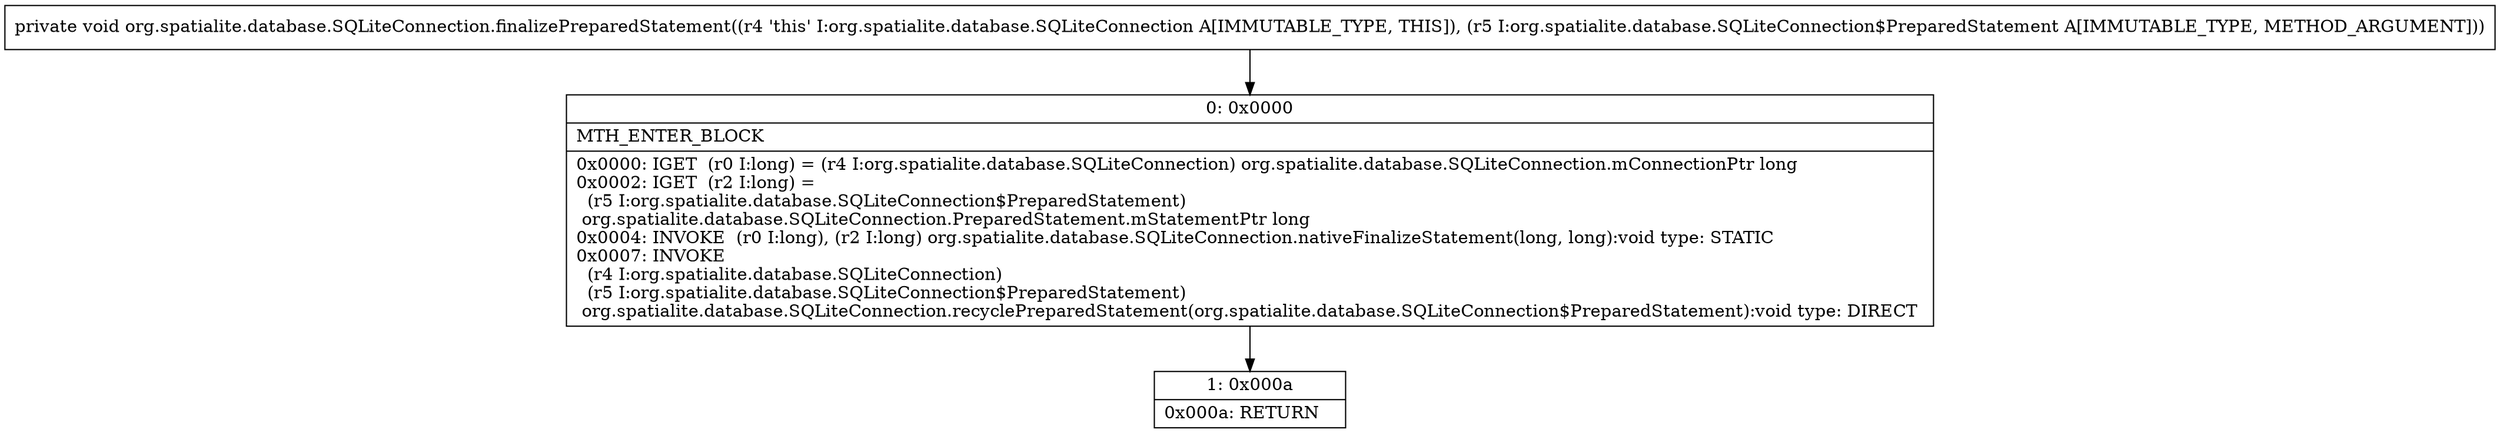 digraph "CFG fororg.spatialite.database.SQLiteConnection.finalizePreparedStatement(Lorg\/spatialite\/database\/SQLiteConnection$PreparedStatement;)V" {
Node_0 [shape=record,label="{0\:\ 0x0000|MTH_ENTER_BLOCK\l|0x0000: IGET  (r0 I:long) = (r4 I:org.spatialite.database.SQLiteConnection) org.spatialite.database.SQLiteConnection.mConnectionPtr long \l0x0002: IGET  (r2 I:long) = \l  (r5 I:org.spatialite.database.SQLiteConnection$PreparedStatement)\l org.spatialite.database.SQLiteConnection.PreparedStatement.mStatementPtr long \l0x0004: INVOKE  (r0 I:long), (r2 I:long) org.spatialite.database.SQLiteConnection.nativeFinalizeStatement(long, long):void type: STATIC \l0x0007: INVOKE  \l  (r4 I:org.spatialite.database.SQLiteConnection)\l  (r5 I:org.spatialite.database.SQLiteConnection$PreparedStatement)\l org.spatialite.database.SQLiteConnection.recyclePreparedStatement(org.spatialite.database.SQLiteConnection$PreparedStatement):void type: DIRECT \l}"];
Node_1 [shape=record,label="{1\:\ 0x000a|0x000a: RETURN   \l}"];
MethodNode[shape=record,label="{private void org.spatialite.database.SQLiteConnection.finalizePreparedStatement((r4 'this' I:org.spatialite.database.SQLiteConnection A[IMMUTABLE_TYPE, THIS]), (r5 I:org.spatialite.database.SQLiteConnection$PreparedStatement A[IMMUTABLE_TYPE, METHOD_ARGUMENT])) }"];
MethodNode -> Node_0;
Node_0 -> Node_1;
}

